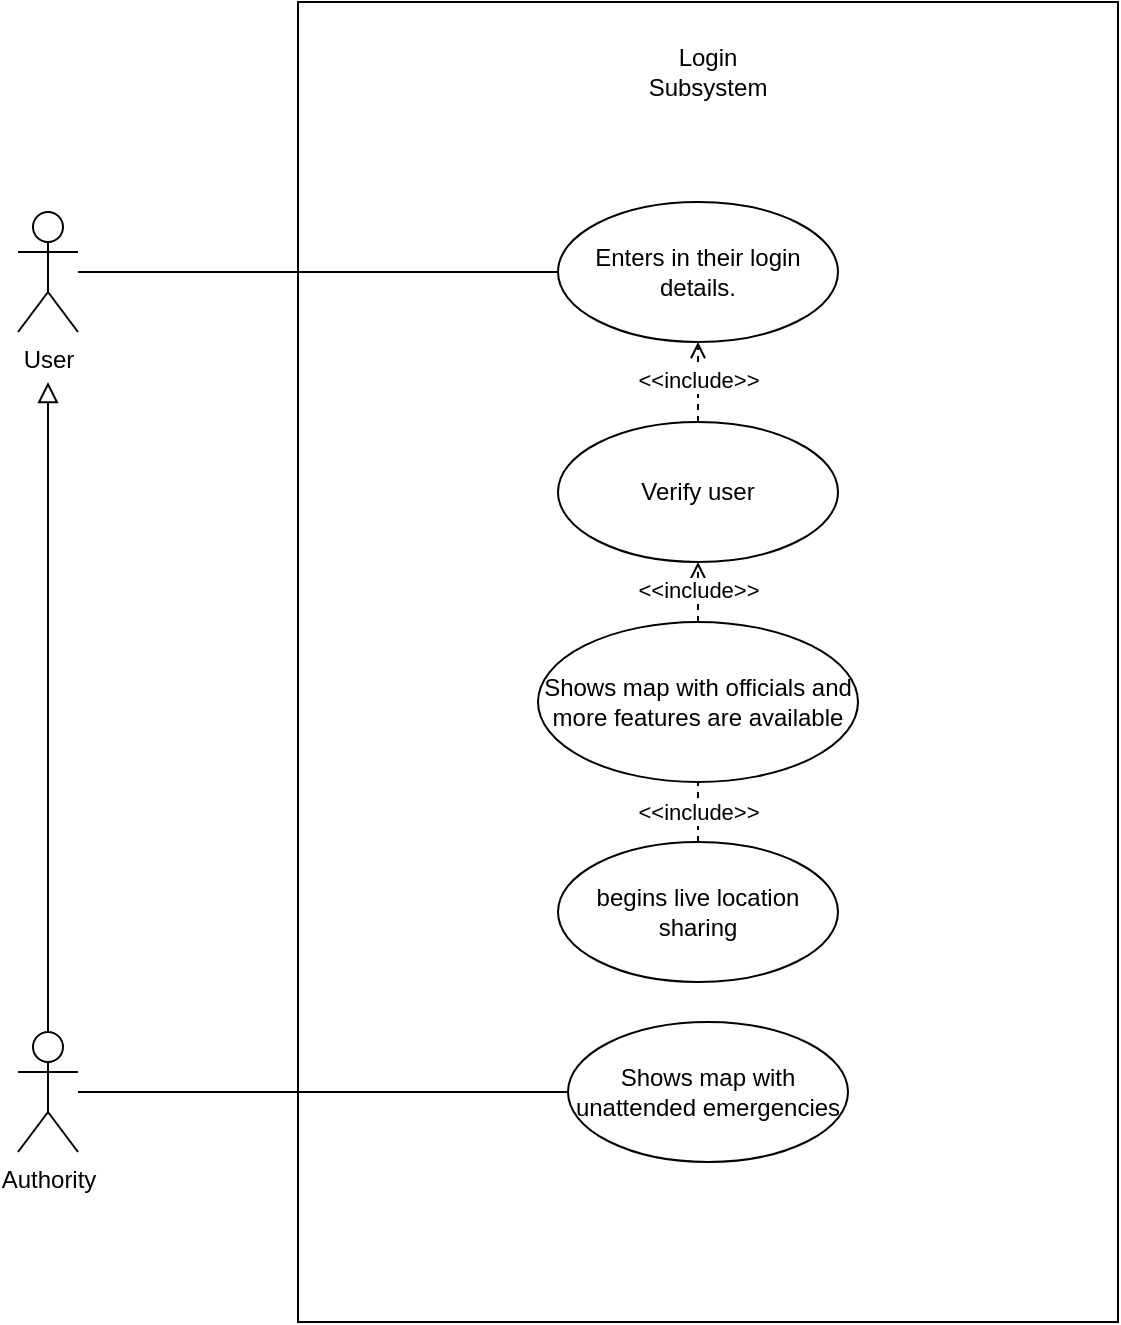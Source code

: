 <mxfile version="26.0.16">
  <diagram name="Page-1" id="YKh3B6-TR9HwbLoaRyh0">
    <mxGraphModel dx="1036" dy="1775" grid="1" gridSize="10" guides="1" tooltips="1" connect="1" arrows="1" fold="1" page="1" pageScale="1" pageWidth="827" pageHeight="1169" math="0" shadow="0">
      <root>
        <mxCell id="0" />
        <mxCell id="1" parent="0" />
        <mxCell id="FCBVg89ZFEz5y27hzP2G-1" value="&lt;div&gt;&lt;/div&gt;" style="rounded=0;whiteSpace=wrap;html=1;" parent="1" vertex="1">
          <mxGeometry x="200" y="-10" width="410" height="660" as="geometry" />
        </mxCell>
        <mxCell id="FCBVg89ZFEz5y27hzP2G-7" style="edgeStyle=orthogonalEdgeStyle;rounded=0;orthogonalLoop=1;jettySize=auto;html=1;entryX=0;entryY=0.5;entryDx=0;entryDy=0;endArrow=none;startFill=0;" parent="1" source="FCBVg89ZFEz5y27hzP2G-2" target="FCBVg89ZFEz5y27hzP2G-5" edge="1">
          <mxGeometry relative="1" as="geometry" />
        </mxCell>
        <mxCell id="FCBVg89ZFEz5y27hzP2G-2" value="&lt;div&gt;User&lt;/div&gt;" style="shape=umlActor;verticalLabelPosition=bottom;verticalAlign=top;html=1;outlineConnect=0;" parent="1" vertex="1">
          <mxGeometry x="60" y="95" width="30" height="60" as="geometry" />
        </mxCell>
        <mxCell id="FCBVg89ZFEz5y27hzP2G-3" value="Login Subsystem" style="text;html=1;align=center;verticalAlign=middle;whiteSpace=wrap;rounded=0;" parent="1" vertex="1">
          <mxGeometry x="375" y="10" width="60" height="30" as="geometry" />
        </mxCell>
        <mxCell id="FCBVg89ZFEz5y27hzP2G-5" value="Enters in their login details." style="ellipse;whiteSpace=wrap;html=1;" parent="1" vertex="1">
          <mxGeometry x="330" y="90" width="140" height="70" as="geometry" />
        </mxCell>
        <mxCell id="6uGikDwVa2Ra0J0Zchh--4" value="" style="edgeStyle=orthogonalEdgeStyle;rounded=0;orthogonalLoop=1;jettySize=auto;html=1;dashed=1;endArrow=open;endFill=0;" parent="1" source="FCBVg89ZFEz5y27hzP2G-8" target="6uGikDwVa2Ra0J0Zchh--1" edge="1">
          <mxGeometry relative="1" as="geometry" />
        </mxCell>
        <mxCell id="6uGikDwVa2Ra0J0Zchh--5" value="&amp;lt;&amp;lt;include&amp;gt;&amp;gt;" style="edgeLabel;html=1;align=center;verticalAlign=middle;resizable=0;points=[];" parent="6uGikDwVa2Ra0J0Zchh--4" vertex="1" connectable="0">
          <mxGeometry x="0.44" relative="1" as="geometry">
            <mxPoint as="offset" />
          </mxGeometry>
        </mxCell>
        <mxCell id="FCBVg89ZFEz5y27hzP2G-8" value="Shows map with officials and more features are available" style="ellipse;whiteSpace=wrap;html=1;" parent="1" vertex="1">
          <mxGeometry x="320" y="300" width="160" height="80" as="geometry" />
        </mxCell>
        <mxCell id="0lvFHwBWFy-okR7_8ojh-26" value="" style="edgeStyle=orthogonalEdgeStyle;rounded=0;orthogonalLoop=1;jettySize=auto;html=1;endArrow=none;startFill=0;" parent="1" source="0lvFHwBWFy-okR7_8ojh-20" target="0lvFHwBWFy-okR7_8ojh-24" edge="1">
          <mxGeometry relative="1" as="geometry" />
        </mxCell>
        <mxCell id="0lvFHwBWFy-okR7_8ojh-20" value="Authority" style="shape=umlActor;html=1;verticalLabelPosition=bottom;verticalAlign=top;align=center;" parent="1" vertex="1">
          <mxGeometry x="60" y="505" width="30" height="60" as="geometry" />
        </mxCell>
        <mxCell id="0lvFHwBWFy-okR7_8ojh-21" value="" style="endArrow=block;html=1;rounded=0;align=center;verticalAlign=bottom;endFill=0;labelBackgroundColor=none;endSize=8;exitX=0.5;exitY=0;exitDx=0;exitDy=0;exitPerimeter=0;" parent="1" source="0lvFHwBWFy-okR7_8ojh-20" edge="1">
          <mxGeometry relative="1" as="geometry">
            <mxPoint x="60" y="250" as="sourcePoint" />
            <mxPoint x="75" y="180" as="targetPoint" />
          </mxGeometry>
        </mxCell>
        <mxCell id="0lvFHwBWFy-okR7_8ojh-24" value="&lt;div&gt;Shows map with unattended emergencies&lt;/div&gt;" style="ellipse;whiteSpace=wrap;html=1;" parent="1" vertex="1">
          <mxGeometry x="335" y="500" width="140" height="70" as="geometry" />
        </mxCell>
        <mxCell id="6uGikDwVa2Ra0J0Zchh--2" value="" style="edgeStyle=orthogonalEdgeStyle;rounded=0;orthogonalLoop=1;jettySize=auto;html=1;endArrow=open;startFill=0;endFill=0;dashed=1;" parent="1" source="6uGikDwVa2Ra0J0Zchh--1" target="FCBVg89ZFEz5y27hzP2G-5" edge="1">
          <mxGeometry relative="1" as="geometry" />
        </mxCell>
        <mxCell id="6uGikDwVa2Ra0J0Zchh--3" value="&amp;lt;&amp;lt;include&amp;gt;&amp;gt;" style="edgeLabel;html=1;align=center;verticalAlign=middle;resizable=0;points=[];" parent="6uGikDwVa2Ra0J0Zchh--2" vertex="1" connectable="0">
          <mxGeometry x="0.05" relative="1" as="geometry">
            <mxPoint as="offset" />
          </mxGeometry>
        </mxCell>
        <mxCell id="6uGikDwVa2Ra0J0Zchh--1" value="Verify user" style="ellipse;whiteSpace=wrap;html=1;" parent="1" vertex="1">
          <mxGeometry x="330" y="200" width="140" height="70" as="geometry" />
        </mxCell>
        <mxCell id="9NiwY4cVFHNXRf1oqkAs-3" value="" style="edgeStyle=orthogonalEdgeStyle;rounded=0;orthogonalLoop=1;jettySize=auto;html=1;dashed=1;endArrow=none;startFill=0;" parent="1" source="9NiwY4cVFHNXRf1oqkAs-2" target="FCBVg89ZFEz5y27hzP2G-8" edge="1">
          <mxGeometry relative="1" as="geometry" />
        </mxCell>
        <mxCell id="9NiwY4cVFHNXRf1oqkAs-4" value="&amp;lt;&amp;lt;include&amp;gt;&amp;gt;" style="edgeLabel;html=1;align=center;verticalAlign=middle;resizable=0;points=[];" parent="9NiwY4cVFHNXRf1oqkAs-3" vertex="1" connectable="0">
          <mxGeometry x="0.4" relative="1" as="geometry">
            <mxPoint as="offset" />
          </mxGeometry>
        </mxCell>
        <mxCell id="9NiwY4cVFHNXRf1oqkAs-2" value="begins live location sharing" style="ellipse;whiteSpace=wrap;html=1;" parent="1" vertex="1">
          <mxGeometry x="330" y="410" width="140" height="70" as="geometry" />
        </mxCell>
      </root>
    </mxGraphModel>
  </diagram>
</mxfile>
